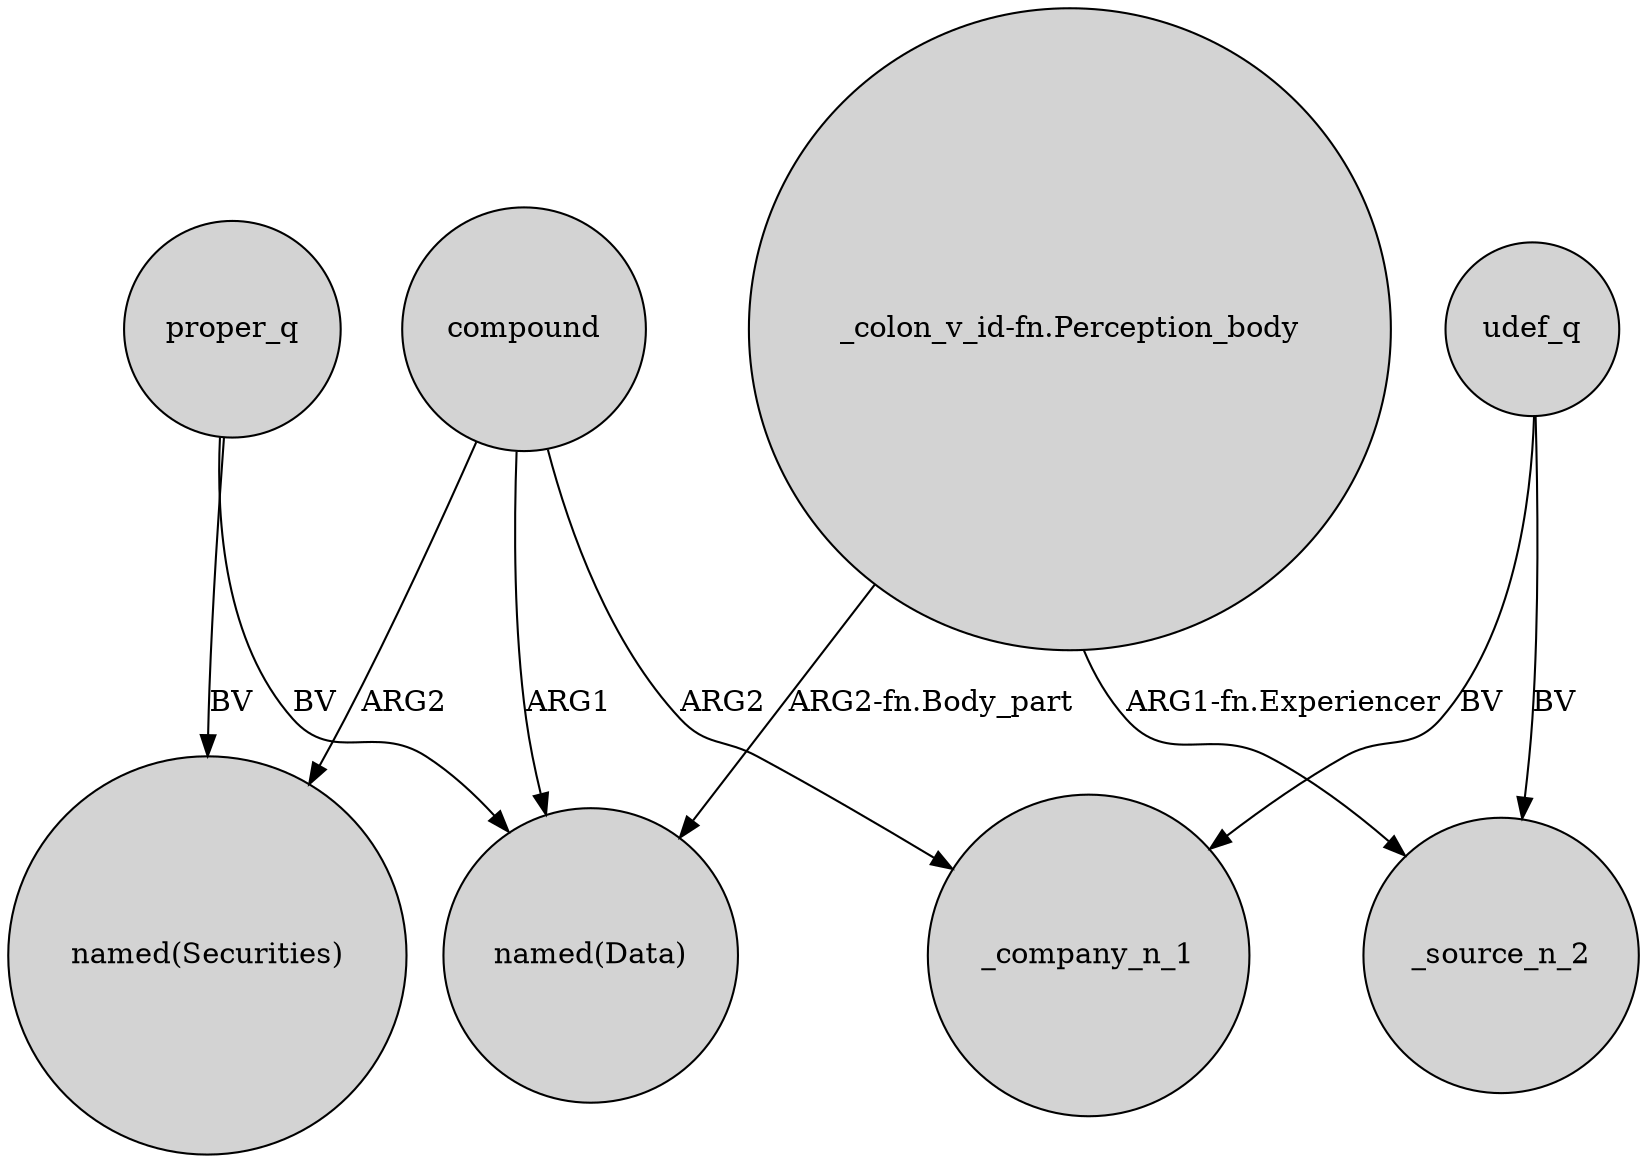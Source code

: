 digraph {
	node [shape=circle style=filled]
	proper_q -> "named(Data)" [label=BV]
	compound -> "named(Securities)" [label=ARG2]
	"_colon_v_id-fn.Perception_body" -> "named(Data)" [label="ARG2-fn.Body_part"]
	compound -> "named(Data)" [label=ARG1]
	proper_q -> "named(Securities)" [label=BV]
	compound -> _company_n_1 [label=ARG2]
	"_colon_v_id-fn.Perception_body" -> _source_n_2 [label="ARG1-fn.Experiencer"]
	udef_q -> _company_n_1 [label=BV]
	udef_q -> _source_n_2 [label=BV]
}
